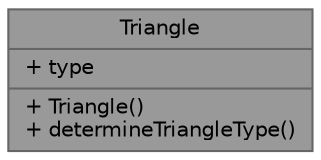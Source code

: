 digraph "Triangle"
{
 // LATEX_PDF_SIZE
  bgcolor="transparent";
  edge [fontname=Helvetica,fontsize=10,labelfontname=Helvetica,labelfontsize=10];
  node [fontname=Helvetica,fontsize=10,shape=box,height=0.2,width=0.4];
  Node1 [shape=record,label="{Triangle\n|+ type\l|+ Triangle()\l+ determineTriangleType()\l}",height=0.2,width=0.4,color="gray40", fillcolor="grey60", style="filled", fontcolor="black",tooltip=" "];
}
